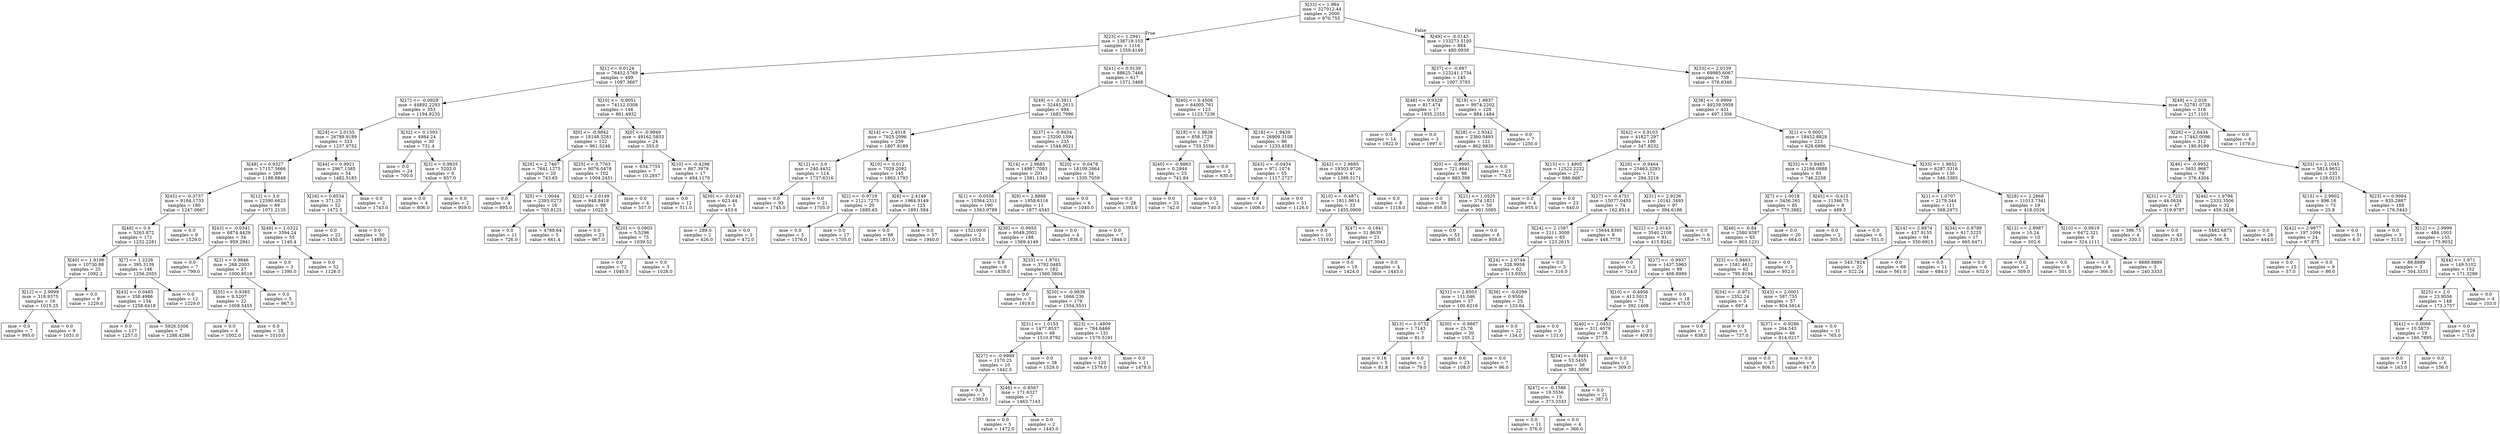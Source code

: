 digraph Tree {
node [shape=box] ;
0 [label="X[33] <= 1.984\nmse = 327012.44\nsamples = 2000\nvalue = 970.755"] ;
1 [label="X[23] <= 1.2941\nmse = 138719.103\nsamples = 1116\nvalue = 1359.4149"] ;
0 -> 1 [labeldistance=2.5, labelangle=45, headlabel="True"] ;
2 [label="X[1] <= 0.0124\nmse = 76452.5769\nsamples = 499\nvalue = 1097.3667"] ;
1 -> 2 ;
3 [label="X[17] <= -0.0929\nmse = 44892.2293\nsamples = 353\nvalue = 1194.9235"] ;
2 -> 3 ;
4 [label="X[24] <= 2.0155\nmse = 26789.9189\nsamples = 323\nvalue = 1237.9752"] ;
3 -> 4 ;
5 [label="X[48] <= 0.9327\nmse = 17157.5666\nsamples = 269\nvalue = 1188.8848"] ;
4 -> 5 ;
6 [label="X[45] <= -0.3737\nmse = 9184.1733\nsamples = 180\nvalue = 1247.0667"] ;
5 -> 6 ;
7 [label="X[48] <= 0.9\nmse = 5263.872\nsamples = 171\nvalue = 1232.2281"] ;
6 -> 7 ;
8 [label="X[40] <= 1.9196\nmse = 10730.88\nsamples = 25\nvalue = 1092.2"] ;
7 -> 8 ;
9 [label="X[12] <= 2.9999\nmse = 318.9375\nsamples = 16\nvalue = 1015.25"] ;
8 -> 9 ;
10 [label="mse = 0.0\nsamples = 7\nvalue = 995.0"] ;
9 -> 10 ;
11 [label="mse = 0.0\nsamples = 9\nvalue = 1031.0"] ;
9 -> 11 ;
12 [label="mse = 0.0\nsamples = 9\nvalue = 1229.0"] ;
8 -> 12 ;
13 [label="X[7] <= 1.2226\nmse = 395.3139\nsamples = 146\nvalue = 1256.2055"] ;
7 -> 13 ;
14 [label="X[43] <= 0.0485\nmse = 358.4986\nsamples = 134\nvalue = 1258.6418"] ;
13 -> 14 ;
15 [label="mse = 0.0\nsamples = 127\nvalue = 1257.0"] ;
14 -> 15 ;
16 [label="mse = 5926.5306\nsamples = 7\nvalue = 1288.4286"] ;
14 -> 16 ;
17 [label="mse = 0.0\nsamples = 12\nvalue = 1229.0"] ;
13 -> 17 ;
18 [label="mse = 0.0\nsamples = 9\nvalue = 1529.0"] ;
6 -> 18 ;
19 [label="X[12] <= 3.0\nmse = 12590.6623\nsamples = 89\nvalue = 1071.2135"] ;
5 -> 19 ;
20 [label="X[43] <= -0.0341\nmse = 6874.4429\nsamples = 34\nvalue = 959.2941"] ;
19 -> 20 ;
21 [label="mse = 0.0\nsamples = 7\nvalue = 799.0"] ;
20 -> 21 ;
22 [label="X[3] <= 0.9846\nmse = 268.2003\nsamples = 27\nvalue = 1000.8519"] ;
20 -> 22 ;
23 [label="X[35] <= 0.9385\nmse = 9.5207\nsamples = 22\nvalue = 1008.5455"] ;
22 -> 23 ;
24 [label="mse = 0.0\nsamples = 4\nvalue = 1002.0"] ;
23 -> 24 ;
25 [label="mse = 0.0\nsamples = 18\nvalue = 1010.0"] ;
23 -> 25 ;
26 [label="mse = 0.0\nsamples = 5\nvalue = 967.0"] ;
22 -> 26 ;
27 [label="X[49] <= 1.0322\nmse = 3594.24\nsamples = 55\nvalue = 1140.4"] ;
19 -> 27 ;
28 [label="mse = 0.0\nsamples = 3\nvalue = 1390.0"] ;
27 -> 28 ;
29 [label="mse = 0.0\nsamples = 52\nvalue = 1126.0"] ;
27 -> 29 ;
30 [label="X[44] <= 0.9921\nmse = 2967.1385\nsamples = 54\nvalue = 1482.5185"] ;
4 -> 30 ;
31 [label="X[16] <= 0.8534\nmse = 371.25\nsamples = 52\nvalue = 1472.5"] ;
30 -> 31 ;
32 [label="mse = 0.0\nsamples = 22\nvalue = 1450.0"] ;
31 -> 32 ;
33 [label="mse = 0.0\nsamples = 30\nvalue = 1489.0"] ;
31 -> 33 ;
34 [label="mse = 0.0\nsamples = 2\nvalue = 1743.0"] ;
30 -> 34 ;
35 [label="X[32] <= 0.1593\nmse = 4984.24\nsamples = 30\nvalue = 731.4"] ;
3 -> 35 ;
36 [label="mse = 0.0\nsamples = 24\nvalue = 700.0"] ;
35 -> 36 ;
37 [label="X[3] <= 0.9835\nmse = 5202.0\nsamples = 6\nvalue = 857.0"] ;
35 -> 37 ;
38 [label="mse = 0.0\nsamples = 4\nvalue = 806.0"] ;
37 -> 38 ;
39 [label="mse = 0.0\nsamples = 2\nvalue = 959.0"] ;
37 -> 39 ;
40 [label="X[10] <= -0.9051\nmse = 74112.0308\nsamples = 146\nvalue = 861.4932"] ;
2 -> 40 ;
41 [label="X[0] <= -0.9842\nmse = 18148.5281\nsamples = 122\nvalue = 961.5246"] ;
40 -> 41 ;
42 [label="X[26] <= 2.7467\nmse = 7641.1275\nsamples = 20\nvalue = 743.65"] ;
41 -> 42 ;
43 [label="mse = 0.0\nsamples = 4\nvalue = 895.0"] ;
42 -> 43 ;
44 [label="X[5] <= 1.0044\nmse = 2393.0273\nsamples = 16\nvalue = 705.8125"] ;
42 -> 44 ;
45 [label="mse = 0.0\nsamples = 11\nvalue = 726.0"] ;
44 -> 45 ;
46 [label="mse = 4788.64\nsamples = 5\nvalue = 661.4"] ;
44 -> 46 ;
47 [label="X[25] <= 0.7763\nmse = 9076.0478\nsamples = 102\nvalue = 1004.2451"] ;
41 -> 47 ;
48 [label="X[22] <= 2.0149\nmse = 948.8418\nsamples = 98\nvalue = 1022.5"] ;
47 -> 48 ;
49 [label="mse = 0.0\nsamples = 23\nvalue = 967.0"] ;
48 -> 49 ;
50 [label="X[20] <= 0.0903\nmse = 5.5296\nsamples = 75\nvalue = 1039.52"] ;
48 -> 50 ;
51 [label="mse = 0.0\nsamples = 72\nvalue = 1040.0"] ;
50 -> 51 ;
52 [label="mse = 0.0\nsamples = 3\nvalue = 1028.0"] ;
50 -> 52 ;
53 [label="mse = 0.0\nsamples = 4\nvalue = 557.0"] ;
47 -> 53 ;
54 [label="X[0] <= -0.9949\nmse = 49162.5833\nsamples = 24\nvalue = 353.0"] ;
40 -> 54 ;
55 [label="mse = 634.7755\nsamples = 7\nvalue = 10.2857"] ;
54 -> 55 ;
56 [label="X[10] <= -0.4296\nmse = 867.3979\nsamples = 17\nvalue = 494.1176"] ;
54 -> 56 ;
57 [label="mse = 0.0\nsamples = 12\nvalue = 511.0"] ;
56 -> 57 ;
58 [label="X[30] <= -0.0145\nmse = 623.44\nsamples = 5\nvalue = 453.6"] ;
56 -> 58 ;
59 [label="mse = 289.0\nsamples = 2\nvalue = 426.0"] ;
58 -> 59 ;
60 [label="mse = 0.0\nsamples = 3\nvalue = 472.0"] ;
58 -> 60 ;
61 [label="X[41] <= 0.0139\nmse = 88625.7468\nsamples = 617\nvalue = 1571.3468"] ;
1 -> 61 ;
62 [label="X[49] <= -0.3911\nmse = 32445.2615\nsamples = 494\nvalue = 1682.7996"] ;
61 -> 62 ;
63 [label="X[14] <= 2.4518\nmse = 7925.2096\nsamples = 259\nvalue = 1807.9189"] ;
62 -> 63 ;
64 [label="X[12] <= 3.0\nmse = 240.4432\nsamples = 114\nvalue = 1737.6316"] ;
63 -> 64 ;
65 [label="mse = 0.0\nsamples = 93\nvalue = 1745.0"] ;
64 -> 65 ;
66 [label="mse = 0.0\nsamples = 21\nvalue = 1705.0"] ;
64 -> 66 ;
67 [label="X[10] <= 0.012\nmse = 7029.2092\nsamples = 145\nvalue = 1863.1793"] ;
63 -> 67 ;
68 [label="X[2] <= -0.9719\nmse = 2121.7275\nsamples = 20\nvalue = 1685.65"] ;
67 -> 68 ;
69 [label="mse = 0.0\nsamples = 3\nvalue = 1576.0"] ;
68 -> 69 ;
70 [label="mse = 0.0\nsamples = 17\nvalue = 1705.0"] ;
68 -> 70 ;
71 [label="X[8] <= 2.4149\nmse = 1964.9149\nsamples = 125\nvalue = 1891.584"] ;
67 -> 71 ;
72 [label="mse = 0.0\nsamples = 68\nvalue = 1851.0"] ;
71 -> 72 ;
73 [label="mse = 0.0\nsamples = 57\nvalue = 1940.0"] ;
71 -> 73 ;
74 [label="X[37] <= -0.9454\nmse = 23200.1394\nsamples = 235\nvalue = 1544.9021"] ;
62 -> 74 ;
75 [label="X[14] <= 2.9685\nmse = 14987.7083\nsamples = 201\nvalue = 1581.1343"] ;
74 -> 75 ;
76 [label="X[1] <= -0.0556\nmse = 10364.2311\nsamples = 190\nvalue = 1563.9789"] ;
75 -> 76 ;
77 [label="mse = 152100.0\nsamples = 2\nvalue = 1053.0"] ;
76 -> 77 ;
78 [label="X[30] <= -0.9955\nmse = 6049.2002\nsamples = 188\nvalue = 1569.4149"] ;
76 -> 78 ;
79 [label="mse = 0.0\nsamples = 6\nvalue = 1838.0"] ;
78 -> 79 ;
80 [label="X[33] <= 1.9701\nmse = 3792.0485\nsamples = 182\nvalue = 1560.5604"] ;
78 -> 80 ;
81 [label="mse = 0.0\nsamples = 3\nvalue = 1919.0"] ;
80 -> 81 ;
82 [label="X[30] <= -0.9838\nmse = 1666.236\nsamples = 179\nvalue = 1554.5531"] ;
80 -> 82 ;
83 [label="X[31] <= 1.0153\nmse = 1477.8537\nsamples = 48\nvalue = 1510.9792"] ;
82 -> 83 ;
84 [label="X[27] <= -0.9999\nmse = 1170.25\nsamples = 10\nvalue = 1442.5"] ;
83 -> 84 ;
85 [label="mse = 0.0\nsamples = 3\nvalue = 1393.0"] ;
84 -> 85 ;
86 [label="X[46] <= -0.8567\nmse = 171.6327\nsamples = 7\nvalue = 1463.7143"] ;
84 -> 86 ;
87 [label="mse = 0.0\nsamples = 5\nvalue = 1472.0"] ;
86 -> 87 ;
88 [label="mse = 0.0\nsamples = 2\nvalue = 1443.0"] ;
86 -> 88 ;
89 [label="mse = 0.0\nsamples = 38\nvalue = 1529.0"] ;
83 -> 89 ;
90 [label="X[23] <= 1.4809\nmse = 784.6466\nsamples = 131\nvalue = 1570.5191"] ;
82 -> 90 ;
91 [label="mse = 0.0\nsamples = 120\nvalue = 1579.0"] ;
90 -> 91 ;
92 [label="mse = 0.0\nsamples = 11\nvalue = 1478.0"] ;
90 -> 92 ;
93 [label="X[9] <= 2.8868\nmse = 1958.6116\nsamples = 11\nvalue = 1877.4545"] ;
75 -> 93 ;
94 [label="mse = 0.0\nsamples = 4\nvalue = 1936.0"] ;
93 -> 94 ;
95 [label="mse = 0.0\nsamples = 7\nvalue = 1844.0"] ;
93 -> 95 ;
96 [label="X[20] <= -0.0478\nmse = 18109.2664\nsamples = 34\nvalue = 1330.7059"] ;
74 -> 96 ;
97 [label="mse = 0.0\nsamples = 6\nvalue = 1040.0"] ;
96 -> 97 ;
98 [label="mse = 0.0\nsamples = 28\nvalue = 1393.0"] ;
96 -> 98 ;
99 [label="X[40] <= 0.4506\nmse = 64005.761\nsamples = 123\nvalue = 1123.7236"] ;
61 -> 99 ;
100 [label="X[18] <= 1.9638\nmse = 858.1728\nsamples = 27\nvalue = 733.5556"] ;
99 -> 100 ;
101 [label="X[40] <= -0.9863\nmse = 0.2944\nsamples = 25\nvalue = 741.84"] ;
100 -> 101 ;
102 [label="mse = 0.0\nsamples = 23\nvalue = 742.0"] ;
101 -> 102 ;
103 [label="mse = 0.0\nsamples = 2\nvalue = 740.0"] ;
101 -> 103 ;
104 [label="mse = 0.0\nsamples = 2\nvalue = 630.0"] ;
100 -> 104 ;
105 [label="X[18] <= 1.9439\nmse = 26909.3108\nsamples = 96\nvalue = 1233.4583"] ;
99 -> 105 ;
106 [label="X[43] <= -0.0434\nmse = 971.1074\nsamples = 55\nvalue = 1117.2727"] ;
105 -> 106 ;
107 [label="mse = 0.0\nsamples = 4\nvalue = 1006.0"] ;
106 -> 107 ;
108 [label="mse = 0.0\nsamples = 51\nvalue = 1126.0"] ;
106 -> 108 ;
109 [label="X[42] <= 2.9685\nmse = 19303.9726\nsamples = 41\nvalue = 1389.3171"] ;
105 -> 109 ;
110 [label="X[10] <= -0.4871\nmse = 1811.9614\nsamples = 33\nvalue = 1455.0909"] ;
109 -> 110 ;
111 [label="mse = 0.0\nsamples = 10\nvalue = 1519.0"] ;
110 -> 111 ;
112 [label="X[47] <= -0.1841\nmse = 51.8639\nsamples = 23\nvalue = 1427.3043"] ;
110 -> 112 ;
113 [label="mse = 0.0\nsamples = 19\nvalue = 1424.0"] ;
112 -> 113 ;
114 [label="mse = 0.0\nsamples = 4\nvalue = 1443.0"] ;
112 -> 114 ;
115 [label="mse = 0.0\nsamples = 8\nvalue = 1118.0"] ;
109 -> 115 ;
116 [label="X[49] <= -0.0143\nmse = 133273.5195\nsamples = 884\nvalue = 480.0939"] ;
0 -> 116 [labeldistance=2.5, labelangle=-45, headlabel="False"] ;
117 [label="X[37] <= -0.897\nmse = 123241.1734\nsamples = 145\nvalue = 1007.3793"] ;
116 -> 117 ;
118 [label="X[48] <= 0.9328\nmse = 817.474\nsamples = 17\nvalue = 1935.2353"] ;
117 -> 118 ;
119 [label="mse = 0.0\nsamples = 14\nvalue = 1922.0"] ;
118 -> 119 ;
120 [label="mse = 0.0\nsamples = 3\nvalue = 1997.0"] ;
118 -> 120 ;
121 [label="X[18] <= 1.9837\nmse = 9974.2202\nsamples = 128\nvalue = 884.1484"] ;
117 -> 121 ;
122 [label="X[28] <= 2.9342\nmse = 2360.0493\nsamples = 121\nvalue = 862.9835"] ;
121 -> 122 ;
123 [label="X[0] <= -0.9995\nmse = 721.4641\nsamples = 98\nvalue = 883.398"] ;
122 -> 123 ;
124 [label="mse = 0.0\nsamples = 39\nvalue = 856.0"] ;
123 -> 124 ;
125 [label="X[21] <= 1.0525\nmse = 374.1821\nsamples = 59\nvalue = 901.5085"] ;
123 -> 125 ;
126 [label="mse = 0.0\nsamples = 53\nvalue = 895.0"] ;
125 -> 126 ;
127 [label="mse = 0.0\nsamples = 6\nvalue = 959.0"] ;
125 -> 127 ;
128 [label="mse = 0.0\nsamples = 23\nvalue = 776.0"] ;
122 -> 128 ;
129 [label="mse = 0.0\nsamples = 7\nvalue = 1250.0"] ;
121 -> 129 ;
130 [label="X[33] <= 2.0139\nmse = 69985.6067\nsamples = 739\nvalue = 376.6346"] ;
116 -> 130 ;
131 [label="X[38] <= -0.9999\nmse = 49239.5958\nsamples = 421\nvalue = 497.1306"] ;
130 -> 131 ;
132 [label="X[42] <= 0.9103\nmse = 41827.297\nsamples = 198\nvalue = 347.8232"] ;
131 -> 132 ;
133 [label="X[15] <= 1.4905\nmse = 12522.2222\nsamples = 27\nvalue = 686.6667"] ;
132 -> 133 ;
134 [label="mse = 0.0\nsamples = 4\nvalue = 955.0"] ;
133 -> 134 ;
135 [label="mse = 0.0\nsamples = 23\nvalue = 640.0"] ;
133 -> 135 ;
136 [label="X[26] <= -0.9464\nmse = 25463.3293\nsamples = 171\nvalue = 294.3216"] ;
132 -> 136 ;
137 [label="X[27] <= -0.4751\nmse = 15077.0455\nsamples = 74\nvalue = 162.8514"] ;
136 -> 137 ;
138 [label="X[24] <= 2.1587\nmse = 2111.3008\nsamples = 65\nvalue = 123.2615"] ;
137 -> 138 ;
139 [label="X[24] <= 2.0744\nmse = 328.9958\nsamples = 62\nvalue = 113.9355"] ;
138 -> 139 ;
140 [label="X[31] <= 2.8503\nmse = 111.046\nsamples = 37\nvalue = 100.6216"] ;
139 -> 140 ;
141 [label="X[13] <= 0.0732\nmse = 1.7143\nsamples = 7\nvalue = 81.0"] ;
140 -> 141 ;
142 [label="mse = 0.16\nsamples = 5\nvalue = 81.8"] ;
141 -> 142 ;
143 [label="mse = 0.0\nsamples = 2\nvalue = 79.0"] ;
141 -> 143 ;
144 [label="X[30] <= -0.9887\nmse = 25.76\nsamples = 30\nvalue = 105.2"] ;
140 -> 144 ;
145 [label="mse = 0.0\nsamples = 23\nvalue = 108.0"] ;
144 -> 145 ;
146 [label="mse = 0.0\nsamples = 7\nvalue = 96.0"] ;
144 -> 146 ;
147 [label="X[36] <= -0.0299\nmse = 0.9504\nsamples = 25\nvalue = 133.64"] ;
139 -> 147 ;
148 [label="mse = 0.0\nsamples = 22\nvalue = 134.0"] ;
147 -> 148 ;
149 [label="mse = 0.0\nsamples = 3\nvalue = 131.0"] ;
147 -> 149 ;
150 [label="mse = 0.0\nsamples = 3\nvalue = 316.0"] ;
138 -> 150 ;
151 [label="mse = 15644.8395\nsamples = 9\nvalue = 448.7778"] ;
137 -> 151 ;
152 [label="X[31] <= 2.9236\nmse = 10141.3493\nsamples = 97\nvalue = 394.6186"] ;
136 -> 152 ;
153 [label="X[22] <= 2.0143\nmse = 3540.2108\nsamples = 91\nvalue = 415.8242"] ;
152 -> 153 ;
154 [label="mse = 0.0\nsamples = 2\nvalue = 724.0"] ;
153 -> 154 ;
155 [label="X[27] <= -0.9937\nmse = 1437.5965\nsamples = 89\nvalue = 408.8989"] ;
153 -> 155 ;
156 [label="X[10] <= -0.4956\nmse = 413.5013\nsamples = 71\nvalue = 392.1408"] ;
155 -> 156 ;
157 [label="X[40] <= 2.0452\nmse = 311.4079\nsamples = 38\nvalue = 377.5"] ;
156 -> 157 ;
158 [label="X[34] <= -0.9491\nmse = 53.5455\nsamples = 36\nvalue = 381.3056"] ;
157 -> 158 ;
159 [label="X[47] <= -0.1586\nmse = 19.5556\nsamples = 15\nvalue = 373.3333"] ;
158 -> 159 ;
160 [label="mse = 0.0\nsamples = 11\nvalue = 376.0"] ;
159 -> 160 ;
161 [label="mse = 0.0\nsamples = 4\nvalue = 366.0"] ;
159 -> 161 ;
162 [label="mse = 0.0\nsamples = 21\nvalue = 387.0"] ;
158 -> 162 ;
163 [label="mse = 0.0\nsamples = 2\nvalue = 309.0"] ;
157 -> 163 ;
164 [label="mse = 0.0\nsamples = 33\nvalue = 409.0"] ;
156 -> 164 ;
165 [label="mse = 0.0\nsamples = 18\nvalue = 475.0"] ;
155 -> 165 ;
166 [label="mse = 0.0\nsamples = 6\nvalue = 73.0"] ;
152 -> 166 ;
167 [label="X[1] <= 0.0001\nmse = 18452.8828\nsamples = 223\nvalue = 629.6996"] ;
131 -> 167 ;
168 [label="X[35] <= 0.9485\nmse = 12166.0888\nsamples = 93\nvalue = 746.2258"] ;
167 -> 168 ;
169 [label="X[7] <= 1.0018\nmse = 5456.261\nsamples = 85\nvalue = 770.3882"] ;
168 -> 169 ;
170 [label="X[46] <= -0.84\nmse = 2580.9387\nsamples = 65\nvalue = 803.1231"] ;
169 -> 170 ;
171 [label="X[3] <= 0.9463\nmse = 1581.4612\nsamples = 62\nvalue = 795.9194"] ;
170 -> 171 ;
172 [label="X[34] <= -0.971\nmse = 2352.24\nsamples = 5\nvalue = 697.4"] ;
171 -> 172 ;
173 [label="mse = 0.0\nsamples = 2\nvalue = 638.0"] ;
172 -> 173 ;
174 [label="mse = 0.0\nsamples = 3\nvalue = 737.0"] ;
172 -> 174 ;
175 [label="X[43] <= 2.0001\nmse = 587.755\nsamples = 57\nvalue = 804.5614"] ;
171 -> 175 ;
176 [label="X[37] <= -0.9286\nmse = 264.543\nsamples = 46\nvalue = 814.0217"] ;
175 -> 176 ;
177 [label="mse = 0.0\nsamples = 37\nvalue = 806.0"] ;
176 -> 177 ;
178 [label="mse = 0.0\nsamples = 9\nvalue = 847.0"] ;
176 -> 178 ;
179 [label="mse = 0.0\nsamples = 11\nvalue = 765.0"] ;
175 -> 179 ;
180 [label="mse = 0.0\nsamples = 3\nvalue = 952.0"] ;
170 -> 180 ;
181 [label="mse = 0.0\nsamples = 20\nvalue = 664.0"] ;
169 -> 181 ;
182 [label="X[45] <= -0.415\nmse = 11346.75\nsamples = 8\nvalue = 489.5"] ;
168 -> 182 ;
183 [label="mse = 0.0\nsamples = 2\nvalue = 305.0"] ;
182 -> 183 ;
184 [label="mse = 0.0\nsamples = 6\nvalue = 551.0"] ;
182 -> 184 ;
185 [label="X[33] <= 1.9852\nmse = 6287.5316\nsamples = 130\nvalue = 546.3385"] ;
167 -> 185 ;
186 [label="X[1] <= 1.0707\nmse = 2179.344\nsamples = 111\nvalue = 568.2973"] ;
185 -> 186 ;
187 [label="X[14] <= 2.8874\nmse = 437.9155\nsamples = 94\nvalue = 550.6915"] ;
186 -> 187 ;
188 [label="mse = 543.7824\nsamples = 25\nvalue = 522.24"] ;
187 -> 188 ;
189 [label="mse = 0.0\nsamples = 69\nvalue = 561.0"] ;
187 -> 189 ;
190 [label="X[34] <= 0.9789\nmse = 617.5225\nsamples = 17\nvalue = 665.6471"] ;
186 -> 190 ;
191 [label="mse = 0.0\nsamples = 11\nvalue = 684.0"] ;
190 -> 191 ;
192 [label="mse = 0.0\nsamples = 6\nvalue = 632.0"] ;
190 -> 192 ;
193 [label="X[28] <= 2.2868\nmse = 11013.7341\nsamples = 19\nvalue = 418.0526"] ;
185 -> 193 ;
194 [label="X[12] <= 2.9987\nmse = 10.24\nsamples = 10\nvalue = 502.6"] ;
193 -> 194 ;
195 [label="mse = 0.0\nsamples = 2\nvalue = 509.0"] ;
194 -> 195 ;
196 [label="mse = 0.0\nsamples = 8\nvalue = 501.0"] ;
194 -> 196 ;
197 [label="X[10] <= -0.9819\nmse = 6472.321\nsamples = 9\nvalue = 324.1111"] ;
193 -> 197 ;
198 [label="mse = 0.0\nsamples = 6\nvalue = 366.0"] ;
197 -> 198 ;
199 [label="mse = 8888.8889\nsamples = 3\nvalue = 240.3333"] ;
197 -> 199 ;
200 [label="X[49] <= 2.028\nmse = 52781.0728\nsamples = 318\nvalue = 217.1101"] ;
130 -> 200 ;
201 [label="X[26] <= 2.6434\nmse = 17442.0096\nsamples = 312\nvalue = 190.9199"] ;
200 -> 201 ;
202 [label="X[46] <= -0.9952\nmse = 5651.9667\nsamples = 79\nvalue = 376.4304"] ;
201 -> 202 ;
203 [label="X[31] <= 2.7221\nmse = 44.0634\nsamples = 47\nvalue = 319.9787"] ;
202 -> 203 ;
204 [label="mse = 396.75\nsamples = 4\nvalue = 330.5"] ;
203 -> 204 ;
205 [label="mse = 0.0\nsamples = 43\nvalue = 319.0"] ;
203 -> 205 ;
206 [label="X[44] <= 1.9794\nmse = 2333.3506\nsamples = 32\nvalue = 459.3438"] ;
202 -> 206 ;
207 [label="mse = 5482.6875\nsamples = 4\nvalue = 566.75"] ;
206 -> 207 ;
208 [label="mse = 0.0\nsamples = 28\nvalue = 444.0"] ;
206 -> 208 ;
209 [label="X[33] <= 2.1045\nmse = 5814.9652\nsamples = 233\nvalue = 128.0215"] ;
201 -> 209 ;
210 [label="X[15] <= 2.9902\nmse = 896.16\nsamples = 75\nvalue = 25.8"] ;
209 -> 210 ;
211 [label="X[42] <= 2.9877\nmse = 197.1094\nsamples = 24\nvalue = 67.875"] ;
210 -> 211 ;
212 [label="mse = 0.0\nsamples = 15\nvalue = 57.0"] ;
211 -> 212 ;
213 [label="mse = 0.0\nsamples = 9\nvalue = 86.0"] ;
211 -> 213 ;
214 [label="mse = 0.0\nsamples = 51\nvalue = 6.0"] ;
210 -> 214 ;
215 [label="X[23] <= 0.9984\nmse = 835.2987\nsamples = 158\nvalue = 176.5443"] ;
209 -> 215 ;
216 [label="mse = 0.0\nsamples = 3\nvalue = 313.0"] ;
215 -> 216 ;
217 [label="X[12] <= 2.9999\nmse = 484.1003\nsamples = 155\nvalue = 173.9032"] ;
215 -> 217 ;
218 [label="mse = 88.8889\nsamples = 3\nvalue = 304.3333"] ;
217 -> 218 ;
219 [label="X[44] <= 1.971\nmse = 149.5102\nsamples = 152\nvalue = 171.3289"] ;
217 -> 219 ;
220 [label="X[25] <= 2.0\nmse = 23.9556\nsamples = 148\nvalue = 173.1757"] ;
219 -> 220 ;
221 [label="X[41] <= 0.0068\nmse = 10.5873\nsamples = 19\nvalue = 160.7895"] ;
220 -> 221 ;
222 [label="mse = 0.0\nsamples = 13\nvalue = 163.0"] ;
221 -> 222 ;
223 [label="mse = 0.0\nsamples = 6\nvalue = 156.0"] ;
221 -> 223 ;
224 [label="mse = 0.0\nsamples = 129\nvalue = 175.0"] ;
220 -> 224 ;
225 [label="mse = 0.0\nsamples = 4\nvalue = 103.0"] ;
219 -> 225 ;
226 [label="mse = 0.0\nsamples = 6\nvalue = 1579.0"] ;
200 -> 226 ;
}